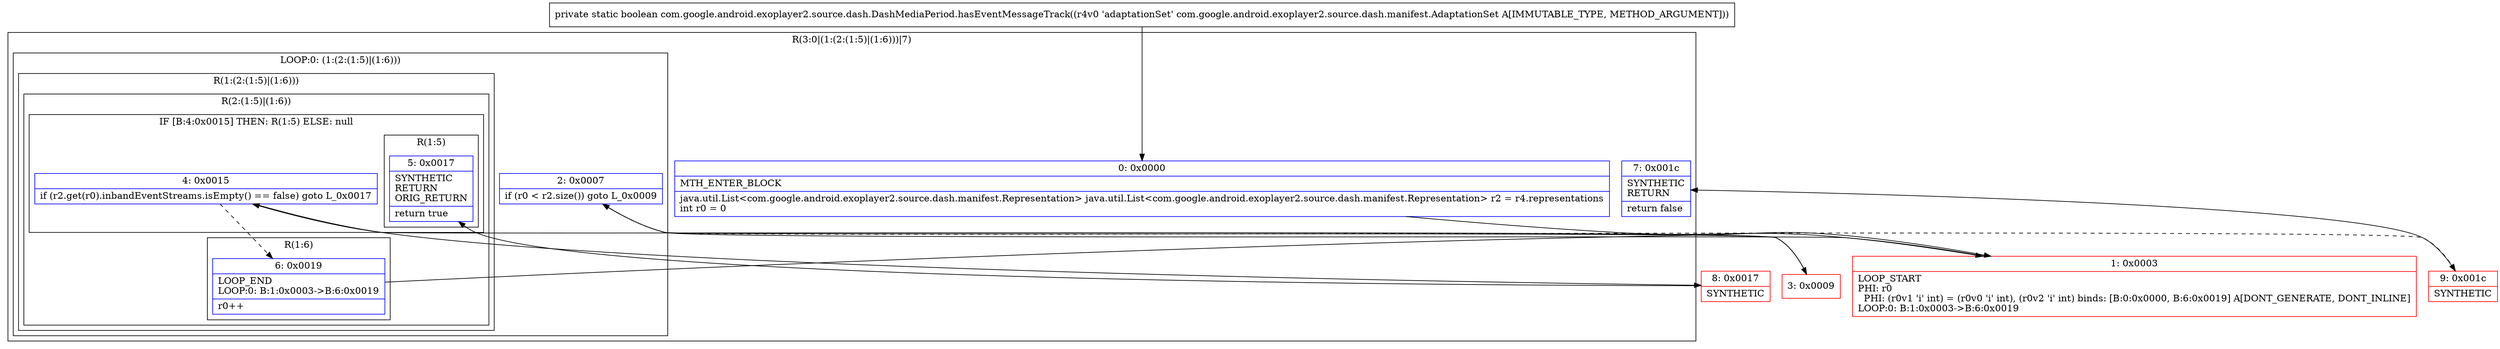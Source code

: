 digraph "CFG forcom.google.android.exoplayer2.source.dash.DashMediaPeriod.hasEventMessageTrack(Lcom\/google\/android\/exoplayer2\/source\/dash\/manifest\/AdaptationSet;)Z" {
subgraph cluster_Region_1417228257 {
label = "R(3:0|(1:(2:(1:5)|(1:6)))|7)";
node [shape=record,color=blue];
Node_0 [shape=record,label="{0\:\ 0x0000|MTH_ENTER_BLOCK\l|java.util.List\<com.google.android.exoplayer2.source.dash.manifest.Representation\> java.util.List\<com.google.android.exoplayer2.source.dash.manifest.Representation\> r2 = r4.representations\lint r0 = 0\l}"];
subgraph cluster_LoopRegion_367291107 {
label = "LOOP:0: (1:(2:(1:5)|(1:6)))";
node [shape=record,color=blue];
Node_2 [shape=record,label="{2\:\ 0x0007|if (r0 \< r2.size()) goto L_0x0009\l}"];
subgraph cluster_Region_717554930 {
label = "R(1:(2:(1:5)|(1:6)))";
node [shape=record,color=blue];
subgraph cluster_Region_560293510 {
label = "R(2:(1:5)|(1:6))";
node [shape=record,color=blue];
subgraph cluster_IfRegion_1445821525 {
label = "IF [B:4:0x0015] THEN: R(1:5) ELSE: null";
node [shape=record,color=blue];
Node_4 [shape=record,label="{4\:\ 0x0015|if (r2.get(r0).inbandEventStreams.isEmpty() == false) goto L_0x0017\l}"];
subgraph cluster_Region_1018590201 {
label = "R(1:5)";
node [shape=record,color=blue];
Node_5 [shape=record,label="{5\:\ 0x0017|SYNTHETIC\lRETURN\lORIG_RETURN\l|return true\l}"];
}
}
subgraph cluster_Region_707988611 {
label = "R(1:6)";
node [shape=record,color=blue];
Node_6 [shape=record,label="{6\:\ 0x0019|LOOP_END\lLOOP:0: B:1:0x0003\-\>B:6:0x0019\l|r0++\l}"];
}
}
}
}
Node_7 [shape=record,label="{7\:\ 0x001c|SYNTHETIC\lRETURN\l|return false\l}"];
}
Node_1 [shape=record,color=red,label="{1\:\ 0x0003|LOOP_START\lPHI: r0 \l  PHI: (r0v1 'i' int) = (r0v0 'i' int), (r0v2 'i' int) binds: [B:0:0x0000, B:6:0x0019] A[DONT_GENERATE, DONT_INLINE]\lLOOP:0: B:1:0x0003\-\>B:6:0x0019\l}"];
Node_3 [shape=record,color=red,label="{3\:\ 0x0009}"];
Node_8 [shape=record,color=red,label="{8\:\ 0x0017|SYNTHETIC\l}"];
Node_9 [shape=record,color=red,label="{9\:\ 0x001c|SYNTHETIC\l}"];
MethodNode[shape=record,label="{private static boolean com.google.android.exoplayer2.source.dash.DashMediaPeriod.hasEventMessageTrack((r4v0 'adaptationSet' com.google.android.exoplayer2.source.dash.manifest.AdaptationSet A[IMMUTABLE_TYPE, METHOD_ARGUMENT])) }"];
MethodNode -> Node_0;
Node_0 -> Node_1;
Node_2 -> Node_3;
Node_2 -> Node_9[style=dashed];
Node_4 -> Node_6[style=dashed];
Node_4 -> Node_8;
Node_6 -> Node_1;
Node_1 -> Node_2;
Node_3 -> Node_4;
Node_8 -> Node_5;
Node_9 -> Node_7;
}

